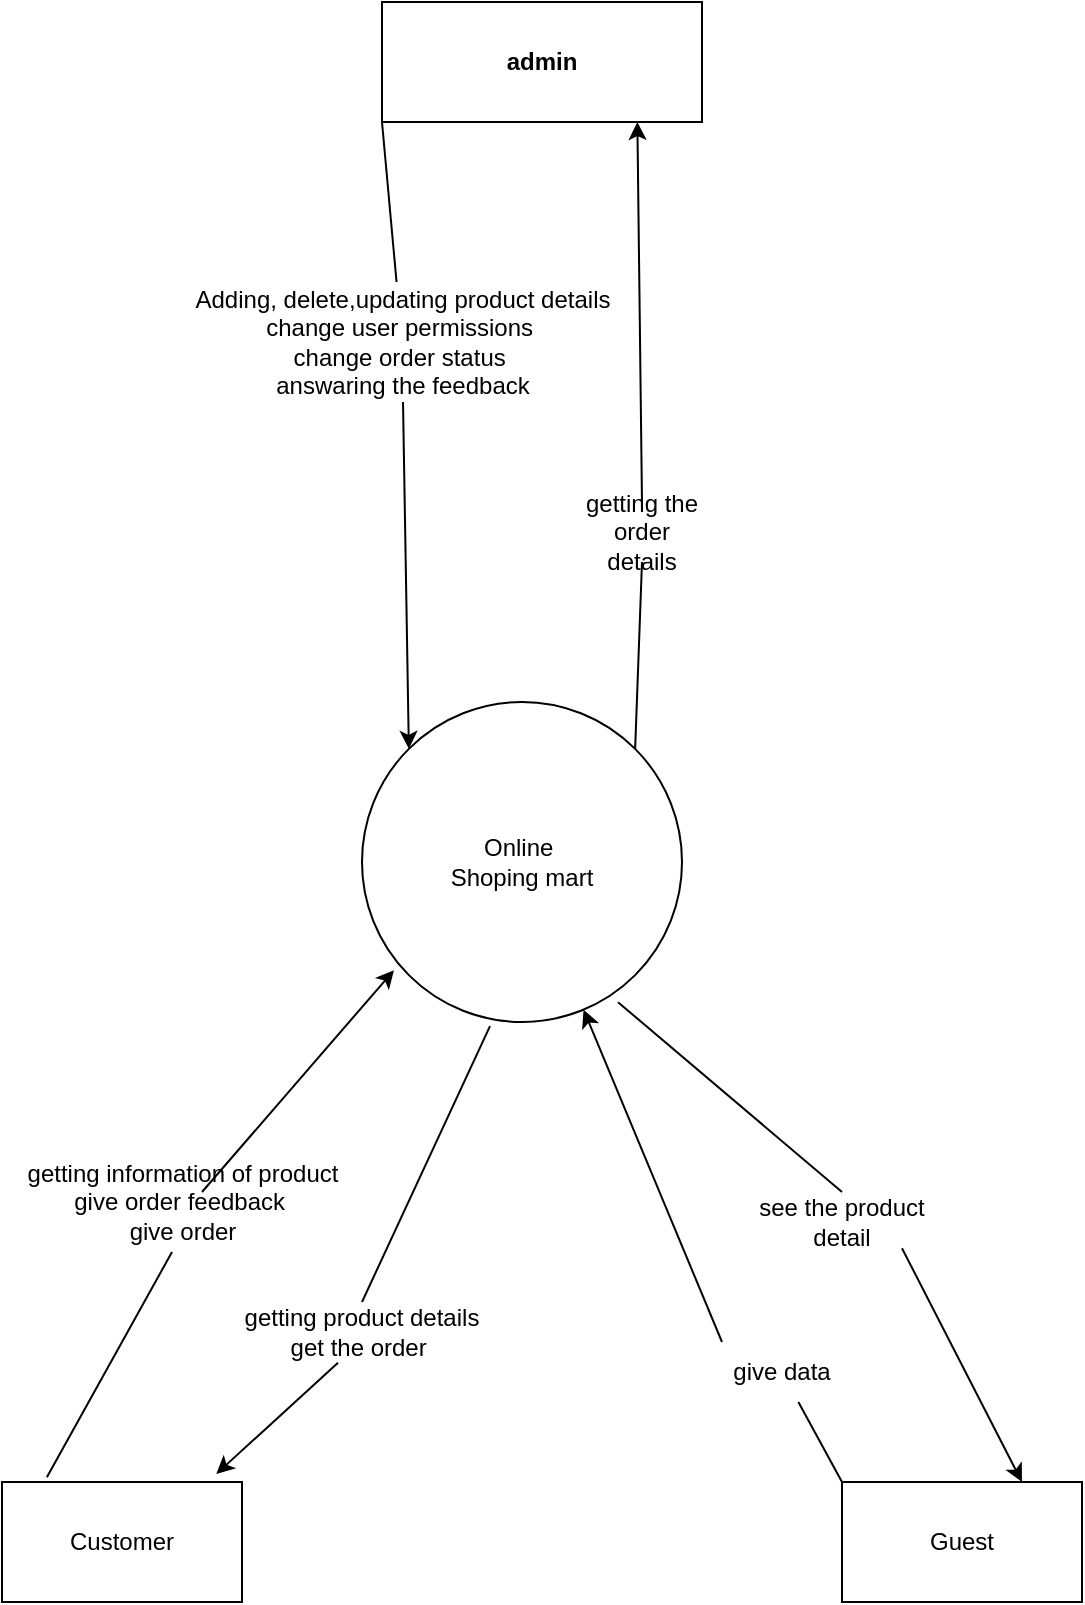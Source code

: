 <mxfile version="16.5.1" type="device" pages="4"><diagram name="0 level" id="b520641d-4fe3-3701-9064-5fc419738815"><mxGraphModel dx="1038" dy="641" grid="1" gridSize="10" guides="1" tooltips="1" connect="1" arrows="1" fold="1" page="1" pageScale="1" pageWidth="1100" pageHeight="850" background="none" math="0" shadow="0"><root><mxCell id="0"/><mxCell id="1" parent="0"/><mxCell id="9kd0504KcY1Kvx3tfYpb-10" value="Online&amp;nbsp;&lt;br&gt;Shoping mart" style="ellipse;whiteSpace=wrap;html=1;aspect=fixed;" parent="1" vertex="1"><mxGeometry x="410" y="510" width="160" height="160" as="geometry"/></mxCell><mxCell id="9kd0504KcY1Kvx3tfYpb-11" value="&lt;b&gt;admin&lt;/b&gt;" style="rounded=0;whiteSpace=wrap;html=1;" parent="1" vertex="1"><mxGeometry x="420" y="160" width="160" height="60" as="geometry"/></mxCell><mxCell id="f79KR5pKhC0v9boyhHzP-1" value="" style="endArrow=classic;html=1;rounded=0;entryX=0;entryY=0;entryDx=0;entryDy=0;startArrow=none;" parent="1" source="f79KR5pKhC0v9boyhHzP-5" target="9kd0504KcY1Kvx3tfYpb-10" edge="1"><mxGeometry width="50" height="50" relative="1" as="geometry"><mxPoint x="440" y="340" as="sourcePoint"/><mxPoint x="550" y="410" as="targetPoint"/></mxGeometry></mxCell><mxCell id="f79KR5pKhC0v9boyhHzP-3" value="" style="endArrow=none;html=1;rounded=0;" parent="1" target="f79KR5pKhC0v9boyhHzP-5" edge="1"><mxGeometry width="50" height="50" relative="1" as="geometry"><mxPoint x="420" y="220" as="sourcePoint"/><mxPoint x="430" y="310" as="targetPoint"/></mxGeometry></mxCell><mxCell id="f79KR5pKhC0v9boyhHzP-5" value="Adding, delete,updating product details&lt;br&gt;change user permissions&amp;nbsp;&lt;br&gt;change order status&amp;nbsp;&lt;br&gt;answaring the feedback&lt;br&gt;" style="text;html=1;align=center;verticalAlign=middle;resizable=0;points=[];autosize=1;strokeColor=none;fillColor=none;" parent="1" vertex="1"><mxGeometry x="320" y="300" width="220" height="60" as="geometry"/></mxCell><mxCell id="f79KR5pKhC0v9boyhHzP-7" value="" style="endArrow=classic;html=1;rounded=0;exitX=0.5;exitY=0;exitDx=0;exitDy=0;entryX=0.798;entryY=1;entryDx=0;entryDy=0;entryPerimeter=0;startArrow=none;" parent="1" source="f79KR5pKhC0v9boyhHzP-11" target="9kd0504KcY1Kvx3tfYpb-11" edge="1"><mxGeometry width="50" height="50" relative="1" as="geometry"><mxPoint x="390" y="390" as="sourcePoint"/><mxPoint x="440" y="340" as="targetPoint"/></mxGeometry></mxCell><mxCell id="f79KR5pKhC0v9boyhHzP-11" value="getting the order details" style="text;html=1;strokeColor=none;fillColor=none;align=center;verticalAlign=middle;whiteSpace=wrap;rounded=0;" parent="1" vertex="1"><mxGeometry x="520" y="410" width="60" height="30" as="geometry"/></mxCell><mxCell id="f79KR5pKhC0v9boyhHzP-12" value="" style="endArrow=none;html=1;rounded=0;exitX=1;exitY=0;exitDx=0;exitDy=0;entryX=0.5;entryY=1;entryDx=0;entryDy=0;" parent="1" source="9kd0504KcY1Kvx3tfYpb-10" target="f79KR5pKhC0v9boyhHzP-11" edge="1"><mxGeometry width="50" height="50" relative="1" as="geometry"><mxPoint x="546.569" y="533.431" as="sourcePoint"/><mxPoint x="547.68" y="220" as="targetPoint"/></mxGeometry></mxCell><mxCell id="f79KR5pKhC0v9boyhHzP-13" value="Guest" style="rounded=0;whiteSpace=wrap;html=1;" parent="1" vertex="1"><mxGeometry x="650" y="900" width="120" height="60" as="geometry"/></mxCell><mxCell id="f79KR5pKhC0v9boyhHzP-14" value="Customer" style="rounded=0;whiteSpace=wrap;html=1;" parent="1" vertex="1"><mxGeometry x="230" y="900" width="120" height="60" as="geometry"/></mxCell><mxCell id="f79KR5pKhC0v9boyhHzP-15" value="" style="endArrow=classic;html=1;rounded=0;exitX=0.5;exitY=0;exitDx=0;exitDy=0;entryX=0.1;entryY=0.838;entryDx=0;entryDy=0;entryPerimeter=0;startArrow=none;" parent="1" target="9kd0504KcY1Kvx3tfYpb-10" edge="1"><mxGeometry width="50" height="50" relative="1" as="geometry"><mxPoint x="330" y="755" as="sourcePoint"/><mxPoint x="440" y="620" as="targetPoint"/></mxGeometry></mxCell><mxCell id="f79KR5pKhC0v9boyhHzP-17" value="" style="endArrow=none;html=1;rounded=0;exitX=0.187;exitY=-0.04;exitDx=0;exitDy=0;exitPerimeter=0;entryX=0.25;entryY=1;entryDx=0;entryDy=0;" parent="1" source="f79KR5pKhC0v9boyhHzP-14" edge="1"><mxGeometry width="50" height="50" relative="1" as="geometry"><mxPoint x="252.44" y="897.6" as="sourcePoint"/><mxPoint x="315" y="785" as="targetPoint"/></mxGeometry></mxCell><mxCell id="f79KR5pKhC0v9boyhHzP-18" value="getting information of product&lt;br&gt;give order feedback&amp;nbsp;&lt;br&gt;give order" style="text;html=1;align=center;verticalAlign=middle;resizable=0;points=[];autosize=1;strokeColor=none;fillColor=none;" parent="1" vertex="1"><mxGeometry x="235" y="735" width="170" height="50" as="geometry"/></mxCell><mxCell id="f79KR5pKhC0v9boyhHzP-19" value="" style="endArrow=classic;html=1;rounded=0;exitX=0.4;exitY=1.013;exitDx=0;exitDy=0;exitPerimeter=0;entryX=0.893;entryY=-0.067;entryDx=0;entryDy=0;entryPerimeter=0;startArrow=none;" parent="1" source="f79KR5pKhC0v9boyhHzP-20" target="f79KR5pKhC0v9boyhHzP-14" edge="1"><mxGeometry width="50" height="50" relative="1" as="geometry"><mxPoint x="390" y="660" as="sourcePoint"/><mxPoint x="440" y="610" as="targetPoint"/></mxGeometry></mxCell><mxCell id="f79KR5pKhC0v9boyhHzP-20" value="getting product details get the order&amp;nbsp;" style="text;html=1;strokeColor=none;fillColor=none;align=center;verticalAlign=middle;whiteSpace=wrap;rounded=0;" parent="1" vertex="1"><mxGeometry x="350" y="810" width="120" height="30" as="geometry"/></mxCell><mxCell id="f79KR5pKhC0v9boyhHzP-21" value="" style="endArrow=none;html=1;rounded=0;exitX=0.4;exitY=1.013;exitDx=0;exitDy=0;exitPerimeter=0;entryX=0.5;entryY=0;entryDx=0;entryDy=0;" parent="1" source="9kd0504KcY1Kvx3tfYpb-10" target="f79KR5pKhC0v9boyhHzP-20" edge="1"><mxGeometry width="50" height="50" relative="1" as="geometry"><mxPoint x="474" y="672.08" as="sourcePoint"/><mxPoint x="337.16" y="895.98" as="targetPoint"/></mxGeometry></mxCell><mxCell id="f79KR5pKhC0v9boyhHzP-22" value="" style="endArrow=classic;html=1;rounded=0;exitX=0.8;exitY=0.938;exitDx=0;exitDy=0;exitPerimeter=0;entryX=0.75;entryY=0;entryDx=0;entryDy=0;startArrow=none;" parent="1" source="f79KR5pKhC0v9boyhHzP-23" target="f79KR5pKhC0v9boyhHzP-13" edge="1"><mxGeometry width="50" height="50" relative="1" as="geometry"><mxPoint x="390" y="830" as="sourcePoint"/><mxPoint x="440" y="780" as="targetPoint"/></mxGeometry></mxCell><mxCell id="f79KR5pKhC0v9boyhHzP-23" value="see the product detail" style="text;html=1;strokeColor=none;fillColor=none;align=center;verticalAlign=middle;whiteSpace=wrap;rounded=0;" parent="1" vertex="1"><mxGeometry x="600" y="755" width="100" height="30" as="geometry"/></mxCell><mxCell id="f79KR5pKhC0v9boyhHzP-24" value="" style="endArrow=none;html=1;rounded=0;exitX=0.8;exitY=0.938;exitDx=0;exitDy=0;exitPerimeter=0;entryX=0.5;entryY=0;entryDx=0;entryDy=0;" parent="1" source="9kd0504KcY1Kvx3tfYpb-10" target="f79KR5pKhC0v9boyhHzP-23" edge="1"><mxGeometry width="50" height="50" relative="1" as="geometry"><mxPoint x="538" y="660.08" as="sourcePoint"/><mxPoint x="740" y="900" as="targetPoint"/></mxGeometry></mxCell><mxCell id="A8wFxUH1XoL_BN3atxkK-1" value="" style="endArrow=classic;html=1;rounded=0;exitX=0;exitY=0;exitDx=0;exitDy=0;startArrow=none;" edge="1" parent="1" source="f79KR5pKhC0v9boyhHzP-27" target="9kd0504KcY1Kvx3tfYpb-10"><mxGeometry width="50" height="50" relative="1" as="geometry"><mxPoint x="540" y="970" as="sourcePoint"/><mxPoint x="590" y="920" as="targetPoint"/></mxGeometry></mxCell><mxCell id="f79KR5pKhC0v9boyhHzP-27" value="give data" style="text;html=1;strokeColor=none;fillColor=none;align=center;verticalAlign=middle;whiteSpace=wrap;rounded=0;" parent="1" vertex="1"><mxGeometry x="590" y="830" width="60" height="30" as="geometry"/></mxCell><mxCell id="A8wFxUH1XoL_BN3atxkK-2" value="" style="endArrow=none;html=1;rounded=0;exitX=0;exitY=0;exitDx=0;exitDy=0;" edge="1" parent="1" source="f79KR5pKhC0v9boyhHzP-13" target="f79KR5pKhC0v9boyhHzP-27"><mxGeometry width="50" height="50" relative="1" as="geometry"><mxPoint x="650" y="900" as="sourcePoint"/><mxPoint x="526.691" y="661.09" as="targetPoint"/></mxGeometry></mxCell></root></mxGraphModel></diagram><diagram id="Txfo9HmnqKfw98u6AuTH" name="1 leavel"><mxGraphModel dx="1038" dy="641" grid="1" gridSize="10" guides="1" tooltips="1" connect="1" arrows="1" fold="1" page="1" pageScale="1" pageWidth="850" pageHeight="1100" math="0" shadow="0"><root><mxCell id="55yo50ZK_wwdnP5TWseT-0"/><mxCell id="55yo50ZK_wwdnP5TWseT-1" parent="55yo50ZK_wwdnP5TWseT-0"/><mxCell id="rWGqVGmjfkYYTSFSqPkH-0" value="User" style="rounded=0;whiteSpace=wrap;html=1;" parent="55yo50ZK_wwdnP5TWseT-1" vertex="1"><mxGeometry x="40" y="30" width="150" height="80" as="geometry"/></mxCell><mxCell id="rWGqVGmjfkYYTSFSqPkH-1" value="" style="endArrow=classic;html=1;rounded=0;exitX=0.88;exitY=1.062;exitDx=0;exitDy=0;exitPerimeter=0;" parent="55yo50ZK_wwdnP5TWseT-1" source="rWGqVGmjfkYYTSFSqPkH-0" target="rWGqVGmjfkYYTSFSqPkH-2" edge="1"><mxGeometry width="50" height="50" relative="1" as="geometry"><mxPoint x="115" y="110" as="sourcePoint"/><mxPoint x="330" y="160" as="targetPoint"/><Array as="points"><mxPoint x="172" y="160"/></Array></mxGeometry></mxCell><mxCell id="rWGqVGmjfkYYTSFSqPkH-2" value="Product info" style="ellipse;whiteSpace=wrap;html=1;aspect=fixed;" parent="55yo50ZK_wwdnP5TWseT-1" vertex="1"><mxGeometry x="300" y="120" width="90" height="90" as="geometry"/></mxCell><mxCell id="rWGqVGmjfkYYTSFSqPkH-3" value="" style="endArrow=classic;html=1;rounded=0;exitX=1;exitY=0.5;exitDx=0;exitDy=0;" parent="55yo50ZK_wwdnP5TWseT-1" source="rWGqVGmjfkYYTSFSqPkH-2" edge="1"><mxGeometry width="50" height="50" relative="1" as="geometry"><mxPoint x="590" y="200" as="sourcePoint"/><mxPoint x="670" y="410" as="targetPoint"/><Array as="points"><mxPoint x="635" y="160"/></Array></mxGeometry></mxCell><mxCell id="rWGqVGmjfkYYTSFSqPkH-4" value="" style="endArrow=none;html=1;rounded=0;" parent="55yo50ZK_wwdnP5TWseT-1" edge="1"><mxGeometry width="50" height="50" relative="1" as="geometry"><mxPoint x="640" y="410" as="sourcePoint"/><mxPoint x="720" y="410" as="targetPoint"/></mxGeometry></mxCell><mxCell id="rWGqVGmjfkYYTSFSqPkH-5" value="" style="endArrow=none;html=1;rounded=0;" parent="55yo50ZK_wwdnP5TWseT-1" edge="1"><mxGeometry width="50" height="50" relative="1" as="geometry"><mxPoint x="640" y="440" as="sourcePoint"/><mxPoint x="720" y="440" as="targetPoint"/></mxGeometry></mxCell><mxCell id="rWGqVGmjfkYYTSFSqPkH-6" value="database" style="text;html=1;align=center;verticalAlign=middle;resizable=0;points=[];autosize=1;strokeColor=none;fillColor=none;" parent="55yo50ZK_wwdnP5TWseT-1" vertex="1"><mxGeometry x="640" y="420" width="70" height="20" as="geometry"/></mxCell><mxCell id="rWGqVGmjfkYYTSFSqPkH-8" value="" style="endArrow=classic;html=1;rounded=0;entryX=0.982;entryY=0.739;entryDx=0;entryDy=0;entryPerimeter=0;" parent="55yo50ZK_wwdnP5TWseT-1" target="rWGqVGmjfkYYTSFSqPkH-2" edge="1"><mxGeometry width="50" height="50" relative="1" as="geometry"><mxPoint x="670" y="410" as="sourcePoint"/><mxPoint x="440" y="210" as="targetPoint"/><Array as="points"><mxPoint x="610" y="190"/></Array></mxGeometry></mxCell><mxCell id="rWGqVGmjfkYYTSFSqPkH-9" value="product detail" style="text;html=1;strokeColor=none;fillColor=none;align=center;verticalAlign=middle;whiteSpace=wrap;rounded=0;" parent="55yo50ZK_wwdnP5TWseT-1" vertex="1"><mxGeometry x="210" y="130" width="60" height="30" as="geometry"/></mxCell><mxCell id="rWGqVGmjfkYYTSFSqPkH-10" value="asking for detail" style="text;html=1;strokeColor=none;fillColor=none;align=center;verticalAlign=middle;whiteSpace=wrap;rounded=0;" parent="55yo50ZK_wwdnP5TWseT-1" vertex="1"><mxGeometry x="530" y="120" width="60" height="30" as="geometry"/></mxCell><mxCell id="rWGqVGmjfkYYTSFSqPkH-11" value="get the detail" style="text;html=1;strokeColor=none;fillColor=none;align=center;verticalAlign=middle;whiteSpace=wrap;rounded=0;" parent="55yo50ZK_wwdnP5TWseT-1" vertex="1"><mxGeometry x="520" y="200" width="60" height="30" as="geometry"/></mxCell><mxCell id="rWGqVGmjfkYYTSFSqPkH-12" value="" style="endArrow=classic;html=1;rounded=0;exitX=0.052;exitY=0.718;exitDx=0;exitDy=0;exitPerimeter=0;entryX=0.804;entryY=1.05;entryDx=0;entryDy=0;entryPerimeter=0;" parent="55yo50ZK_wwdnP5TWseT-1" source="rWGqVGmjfkYYTSFSqPkH-2" target="rWGqVGmjfkYYTSFSqPkH-0" edge="1"><mxGeometry width="50" height="50" relative="1" as="geometry"><mxPoint x="390" y="240" as="sourcePoint"/><mxPoint x="60" y="120" as="targetPoint"/><Array as="points"><mxPoint x="161" y="190"/></Array></mxGeometry></mxCell><mxCell id="rWGqVGmjfkYYTSFSqPkH-13" value="reutrn the detail" style="text;html=1;strokeColor=none;fillColor=none;align=center;verticalAlign=middle;whiteSpace=wrap;rounded=0;" parent="55yo50ZK_wwdnP5TWseT-1" vertex="1"><mxGeometry x="190" y="190" width="60" height="30" as="geometry"/></mxCell><mxCell id="rWGqVGmjfkYYTSFSqPkH-14" value="order detail" style="ellipse;whiteSpace=wrap;html=1;aspect=fixed;" parent="55yo50ZK_wwdnP5TWseT-1" vertex="1"><mxGeometry x="310" y="270" width="80" height="80" as="geometry"/></mxCell><mxCell id="rWGqVGmjfkYYTSFSqPkH-16" value="" style="endArrow=classic;html=1;rounded=0;exitX=0.616;exitY=1.062;exitDx=0;exitDy=0;exitPerimeter=0;entryX=0;entryY=0.5;entryDx=0;entryDy=0;" parent="55yo50ZK_wwdnP5TWseT-1" source="rWGqVGmjfkYYTSFSqPkH-0" target="rWGqVGmjfkYYTSFSqPkH-14" edge="1"><mxGeometry width="50" height="50" relative="1" as="geometry"><mxPoint x="390" y="470" as="sourcePoint"/><mxPoint x="132" y="300" as="targetPoint"/><Array as="points"><mxPoint x="132" y="310"/></Array></mxGeometry></mxCell><mxCell id="rWGqVGmjfkYYTSFSqPkH-17" value="" style="endArrow=classic;html=1;rounded=0;exitX=1;exitY=0.5;exitDx=0;exitDy=0;" parent="55yo50ZK_wwdnP5TWseT-1" source="rWGqVGmjfkYYTSFSqPkH-14" edge="1"><mxGeometry width="50" height="50" relative="1" as="geometry"><mxPoint x="470" y="380" as="sourcePoint"/><mxPoint x="650" y="410" as="targetPoint"/></mxGeometry></mxCell><mxCell id="rWGqVGmjfkYYTSFSqPkH-18" value="" style="endArrow=classic;html=1;rounded=0;entryX=0.815;entryY=0.968;entryDx=0;entryDy=0;entryPerimeter=0;" parent="55yo50ZK_wwdnP5TWseT-1" target="rWGqVGmjfkYYTSFSqPkH-14" edge="1"><mxGeometry width="50" height="50" relative="1" as="geometry"><mxPoint x="630" y="430" as="sourcePoint"/><mxPoint x="550" y="420" as="targetPoint"/></mxGeometry></mxCell><mxCell id="rWGqVGmjfkYYTSFSqPkH-20" value="send and order request" style="text;html=1;strokeColor=none;fillColor=none;align=center;verticalAlign=middle;whiteSpace=wrap;rounded=0;" parent="55yo50ZK_wwdnP5TWseT-1" vertex="1"><mxGeometry x="150" y="280" width="140" height="30" as="geometry"/></mxCell><mxCell id="rWGqVGmjfkYYTSFSqPkH-21" value="send post data" style="text;html=1;strokeColor=none;fillColor=none;align=center;verticalAlign=middle;whiteSpace=wrap;rounded=0;" parent="55yo50ZK_wwdnP5TWseT-1" vertex="1"><mxGeometry x="470" y="320" width="100" height="30" as="geometry"/></mxCell><mxCell id="rWGqVGmjfkYYTSFSqPkH-22" value="conformed&amp;nbsp; get request" style="text;html=1;strokeColor=none;fillColor=none;align=center;verticalAlign=middle;whiteSpace=wrap;rounded=0;" parent="55yo50ZK_wwdnP5TWseT-1" vertex="1"><mxGeometry x="390" y="390" width="140" height="30" as="geometry"/></mxCell><mxCell id="rWGqVGmjfkYYTSFSqPkH-23" value="" style="endArrow=classic;html=1;rounded=0;exitX=0.015;exitY=0.685;exitDx=0;exitDy=0;exitPerimeter=0;entryX=0.5;entryY=1;entryDx=0;entryDy=0;" parent="55yo50ZK_wwdnP5TWseT-1" source="rWGqVGmjfkYYTSFSqPkH-14" target="rWGqVGmjfkYYTSFSqPkH-0" edge="1"><mxGeometry width="50" height="50" relative="1" as="geometry"><mxPoint x="390" y="320" as="sourcePoint"/><mxPoint x="80" y="325" as="targetPoint"/><Array as="points"><mxPoint x="120" y="325"/></Array></mxGeometry></mxCell><mxCell id="rWGqVGmjfkYYTSFSqPkH-24" value="return order reqest" style="text;html=1;strokeColor=none;fillColor=none;align=center;verticalAlign=middle;whiteSpace=wrap;rounded=0;" parent="55yo50ZK_wwdnP5TWseT-1" vertex="1"><mxGeometry x="170" y="330" width="110" height="30" as="geometry"/></mxCell><mxCell id="rWGqVGmjfkYYTSFSqPkH-25" value="profile detail" style="ellipse;whiteSpace=wrap;html=1;aspect=fixed;" parent="55yo50ZK_wwdnP5TWseT-1" vertex="1"><mxGeometry x="260" y="450" width="80" height="80" as="geometry"/></mxCell><mxCell id="rWGqVGmjfkYYTSFSqPkH-26" value="" style="endArrow=classic;html=1;rounded=0;exitX=0.25;exitY=1;exitDx=0;exitDy=0;" parent="55yo50ZK_wwdnP5TWseT-1" source="rWGqVGmjfkYYTSFSqPkH-0" target="rWGqVGmjfkYYTSFSqPkH-25" edge="1"><mxGeometry width="50" height="50" relative="1" as="geometry"><mxPoint x="130" y="530" as="sourcePoint"/><mxPoint x="180" y="480" as="targetPoint"/><Array as="points"><mxPoint x="80" y="490"/></Array></mxGeometry></mxCell><mxCell id="rWGqVGmjfkYYTSFSqPkH-29" value="" style="endArrow=classic;html=1;rounded=0;exitX=1;exitY=0.5;exitDx=0;exitDy=0;" parent="55yo50ZK_wwdnP5TWseT-1" source="rWGqVGmjfkYYTSFSqPkH-25" target="rWGqVGmjfkYYTSFSqPkH-6" edge="1"><mxGeometry width="50" height="50" relative="1" as="geometry"><mxPoint x="460" y="550" as="sourcePoint"/><mxPoint x="510" y="500" as="targetPoint"/></mxGeometry></mxCell><mxCell id="rWGqVGmjfkYYTSFSqPkH-30" value="get the detail" style="text;html=1;strokeColor=none;fillColor=none;align=center;verticalAlign=middle;whiteSpace=wrap;rounded=0;" parent="55yo50ZK_wwdnP5TWseT-1" vertex="1"><mxGeometry x="140" y="450" width="100" height="30" as="geometry"/></mxCell><mxCell id="rWGqVGmjfkYYTSFSqPkH-32" value="reqest for detail" style="text;html=1;strokeColor=none;fillColor=none;align=center;verticalAlign=middle;whiteSpace=wrap;rounded=0;" parent="55yo50ZK_wwdnP5TWseT-1" vertex="1"><mxGeometry x="365" y="450" width="95" height="30" as="geometry"/></mxCell><mxCell id="rWGqVGmjfkYYTSFSqPkH-33" value="" style="endArrow=classic;html=1;rounded=0;exitX=0.426;exitY=0.982;exitDx=0;exitDy=0;exitPerimeter=0;entryX=1;entryY=1;entryDx=0;entryDy=0;" parent="55yo50ZK_wwdnP5TWseT-1" source="rWGqVGmjfkYYTSFSqPkH-6" target="rWGqVGmjfkYYTSFSqPkH-25" edge="1"><mxGeometry width="50" height="50" relative="1" as="geometry"><mxPoint x="390" y="410" as="sourcePoint"/><mxPoint x="440" y="360" as="targetPoint"/></mxGeometry></mxCell><mxCell id="rWGqVGmjfkYYTSFSqPkH-34" value="return data" style="text;html=1;strokeColor=none;fillColor=none;align=center;verticalAlign=middle;whiteSpace=wrap;rounded=0;" parent="55yo50ZK_wwdnP5TWseT-1" vertex="1"><mxGeometry x="430" y="490" width="90" height="30" as="geometry"/></mxCell><mxCell id="rWGqVGmjfkYYTSFSqPkH-35" value="" style="endArrow=classic;html=1;rounded=0;" parent="55yo50ZK_wwdnP5TWseT-1" source="rWGqVGmjfkYYTSFSqPkH-25" edge="1"><mxGeometry width="50" height="50" relative="1" as="geometry"><mxPoint x="210" y="570" as="sourcePoint"/><mxPoint x="70" y="110" as="targetPoint"/><Array as="points"><mxPoint x="70" y="520"/></Array></mxGeometry></mxCell><mxCell id="rWGqVGmjfkYYTSFSqPkH-37" value="return data" style="text;html=1;strokeColor=none;fillColor=none;align=center;verticalAlign=middle;whiteSpace=wrap;rounded=0;" parent="55yo50ZK_wwdnP5TWseT-1" vertex="1"><mxGeometry x="150" y="520" width="60" height="30" as="geometry"/></mxCell></root></mxGraphModel></diagram><diagram id="3s-2w4WHr8tO3txQuqLG" name="1 leavel admin"><mxGraphModel dx="1038" dy="641" grid="1" gridSize="10" guides="1" tooltips="1" connect="1" arrows="1" fold="1" page="1" pageScale="1" pageWidth="850" pageHeight="1100" math="0" shadow="0"><root><mxCell id="lkUBHbr81iyFXtJ-juBJ-0"/><mxCell id="lkUBHbr81iyFXtJ-juBJ-1" parent="lkUBHbr81iyFXtJ-juBJ-0"/><mxCell id="lkUBHbr81iyFXtJ-juBJ-2" value="Admin" style="rounded=0;whiteSpace=wrap;html=1;fontSize=21;" vertex="1" parent="lkUBHbr81iyFXtJ-juBJ-1"><mxGeometry x="30" y="50" width="140" height="80" as="geometry"/></mxCell><mxCell id="lkUBHbr81iyFXtJ-juBJ-4" value="" style="endArrow=classic;html=1;rounded=0;fontSize=22;exitX=0.92;exitY=1.005;exitDx=0;exitDy=0;exitPerimeter=0;entryX=0;entryY=0.5;entryDx=0;entryDy=0;" edge="1" parent="lkUBHbr81iyFXtJ-juBJ-1" source="lkUBHbr81iyFXtJ-juBJ-2"><mxGeometry width="50" height="50" relative="1" as="geometry"><mxPoint x="180" y="210" as="sourcePoint"/><mxPoint x="320" y="200" as="targetPoint"/><Array as="points"><mxPoint x="160" y="200"/></Array></mxGeometry></mxCell><mxCell id="lkUBHbr81iyFXtJ-juBJ-5" value="product" style="ellipse;whiteSpace=wrap;html=1;aspect=fixed;fontSize=22;" vertex="1" parent="lkUBHbr81iyFXtJ-juBJ-1"><mxGeometry x="320" y="160" width="80" height="80" as="geometry"/></mxCell><mxCell id="lkUBHbr81iyFXtJ-juBJ-6" value="" style="endArrow=classic;html=1;rounded=0;fontSize=22;exitX=1.015;exitY=0.59;exitDx=0;exitDy=0;exitPerimeter=0;" edge="1" parent="lkUBHbr81iyFXtJ-juBJ-1" source="lkUBHbr81iyFXtJ-juBJ-5"><mxGeometry width="50" height="50" relative="1" as="geometry"><mxPoint x="590" y="240" as="sourcePoint"/><mxPoint x="670" y="370" as="targetPoint"/><Array as="points"><mxPoint x="580" y="207"/><mxPoint x="580" y="370"/></Array></mxGeometry></mxCell><mxCell id="lkUBHbr81iyFXtJ-juBJ-7" value="" style="endArrow=none;html=1;rounded=0;fontSize=22;" edge="1" parent="lkUBHbr81iyFXtJ-juBJ-1"><mxGeometry width="50" height="50" relative="1" as="geometry"><mxPoint x="680" y="360" as="sourcePoint"/><mxPoint x="760" y="360" as="targetPoint"/></mxGeometry></mxCell><mxCell id="lkUBHbr81iyFXtJ-juBJ-8" value="" style="endArrow=none;html=1;rounded=0;fontSize=22;" edge="1" parent="lkUBHbr81iyFXtJ-juBJ-1"><mxGeometry width="50" height="50" relative="1" as="geometry"><mxPoint x="680" y="400" as="sourcePoint"/><mxPoint x="760" y="400" as="targetPoint"/></mxGeometry></mxCell><mxCell id="lkUBHbr81iyFXtJ-juBJ-9" value="database" style="text;html=1;strokeColor=none;fillColor=none;align=center;verticalAlign=middle;whiteSpace=wrap;rounded=0;fontSize=22;" vertex="1" parent="lkUBHbr81iyFXtJ-juBJ-1"><mxGeometry x="690" y="370" width="60" height="30" as="geometry"/></mxCell><mxCell id="lkUBHbr81iyFXtJ-juBJ-10" value="" style="endArrow=classic;html=1;rounded=0;fontSize=22;entryX=1;entryY=0.25;entryDx=0;entryDy=0;entryPerimeter=0;" edge="1" parent="lkUBHbr81iyFXtJ-juBJ-1" target="lkUBHbr81iyFXtJ-juBJ-5"><mxGeometry width="50" height="50" relative="1" as="geometry"><mxPoint x="720" y="360" as="sourcePoint"/><mxPoint x="720" y="160" as="targetPoint"/><Array as="points"><mxPoint x="720" y="180"/></Array></mxGeometry></mxCell><mxCell id="lkUBHbr81iyFXtJ-juBJ-12" value="ading the database" style="text;html=1;strokeColor=none;fillColor=none;align=center;verticalAlign=middle;whiteSpace=wrap;rounded=0;fontSize=12;" vertex="1" parent="lkUBHbr81iyFXtJ-juBJ-1"><mxGeometry x="510" y="280" width="60" height="30" as="geometry"/></mxCell><mxCell id="lkUBHbr81iyFXtJ-juBJ-13" value="return status" style="text;html=1;strokeColor=none;fillColor=none;align=center;verticalAlign=middle;whiteSpace=wrap;rounded=0;fontSize=12;" vertex="1" parent="lkUBHbr81iyFXtJ-juBJ-1"><mxGeometry x="610" y="150" width="60" height="30" as="geometry"/></mxCell><mxCell id="lkUBHbr81iyFXtJ-juBJ-14" value="" style="endArrow=classic;html=1;rounded=0;fontSize=12;exitX=0.015;exitY=0.22;exitDx=0;exitDy=0;exitPerimeter=0;entryX=1;entryY=0.75;entryDx=0;entryDy=0;" edge="1" parent="lkUBHbr81iyFXtJ-juBJ-1" source="lkUBHbr81iyFXtJ-juBJ-5" target="lkUBHbr81iyFXtJ-juBJ-2"><mxGeometry width="50" height="50" relative="1" as="geometry"><mxPoint x="450" y="200" as="sourcePoint"/><mxPoint x="500" y="150" as="targetPoint"/></mxGeometry></mxCell><mxCell id="lkUBHbr81iyFXtJ-juBJ-15" value="reqesting opration on product" style="text;html=1;strokeColor=none;fillColor=none;align=center;verticalAlign=middle;whiteSpace=wrap;rounded=0;fontSize=12;" vertex="1" parent="lkUBHbr81iyFXtJ-juBJ-1"><mxGeometry x="230" y="210" width="60" height="30" as="geometry"/></mxCell><mxCell id="lkUBHbr81iyFXtJ-juBJ-16" value="opration status" style="text;html=1;strokeColor=none;fillColor=none;align=center;verticalAlign=middle;whiteSpace=wrap;rounded=0;fontSize=12;" vertex="1" parent="lkUBHbr81iyFXtJ-juBJ-1"><mxGeometry x="210" y="90" width="60" height="30" as="geometry"/></mxCell><mxCell id="lkUBHbr81iyFXtJ-juBJ-17" value="user" style="ellipse;whiteSpace=wrap;html=1;aspect=fixed;fontSize=20;" vertex="1" parent="lkUBHbr81iyFXtJ-juBJ-1"><mxGeometry x="330" y="320" width="80" height="80" as="geometry"/></mxCell><mxCell id="lkUBHbr81iyFXtJ-juBJ-18" value="" style="endArrow=classic;html=1;rounded=0;fontSize=20;exitX=0.75;exitY=1;exitDx=0;exitDy=0;entryX=0;entryY=0.5;entryDx=0;entryDy=0;" edge="1" parent="lkUBHbr81iyFXtJ-juBJ-1" source="lkUBHbr81iyFXtJ-juBJ-2" target="lkUBHbr81iyFXtJ-juBJ-17"><mxGeometry width="50" height="50" relative="1" as="geometry"><mxPoint x="450" y="180" as="sourcePoint"/><mxPoint x="135" y="370" as="targetPoint"/><Array as="points"><mxPoint x="135" y="360"/></Array></mxGeometry></mxCell><mxCell id="lkUBHbr81iyFXtJ-juBJ-19" value="" style="endArrow=classic;html=1;rounded=0;fontSize=20;exitX=1;exitY=0.5;exitDx=0;exitDy=0;" edge="1" parent="lkUBHbr81iyFXtJ-juBJ-1" source="lkUBHbr81iyFXtJ-juBJ-17"><mxGeometry width="50" height="50" relative="1" as="geometry"><mxPoint x="450" y="400" as="sourcePoint"/><mxPoint x="670" y="390" as="targetPoint"/></mxGeometry></mxCell><mxCell id="lkUBHbr81iyFXtJ-juBJ-20" value="" style="endArrow=classic;html=1;rounded=0;fontSize=20;entryX=1;entryY=1;entryDx=0;entryDy=0;" edge="1" parent="lkUBHbr81iyFXtJ-juBJ-1" target="lkUBHbr81iyFXtJ-juBJ-17"><mxGeometry width="50" height="50" relative="1" as="geometry"><mxPoint x="680" y="400" as="sourcePoint"/><mxPoint x="540" y="400" as="targetPoint"/></mxGeometry></mxCell><mxCell id="lkUBHbr81iyFXtJ-juBJ-21" value="user permission&lt;br&gt;user access" style="text;html=1;strokeColor=none;fillColor=none;align=center;verticalAlign=middle;whiteSpace=wrap;rounded=0;fontSize=12;" vertex="1" parent="lkUBHbr81iyFXtJ-juBJ-1"><mxGeometry x="170" y="330" width="130" height="30" as="geometry"/></mxCell><mxCell id="lkUBHbr81iyFXtJ-juBJ-22" value="reqest of change" style="text;html=1;strokeColor=none;fillColor=none;align=center;verticalAlign=middle;whiteSpace=wrap;rounded=0;fontSize=12;" vertex="1" parent="lkUBHbr81iyFXtJ-juBJ-1"><mxGeometry x="490" y="350" width="60" height="20" as="geometry"/></mxCell><mxCell id="lkUBHbr81iyFXtJ-juBJ-23" value="give data" style="text;html=1;strokeColor=none;fillColor=none;align=center;verticalAlign=middle;whiteSpace=wrap;rounded=0;fontSize=12;" vertex="1" parent="lkUBHbr81iyFXtJ-juBJ-1"><mxGeometry x="510" y="400" width="100" height="30" as="geometry"/></mxCell><mxCell id="lkUBHbr81iyFXtJ-juBJ-24" value="" style="endArrow=classic;html=1;rounded=0;fontSize=12;exitX=0;exitY=1;exitDx=0;exitDy=0;entryX=0.571;entryY=1.005;entryDx=0;entryDy=0;entryPerimeter=0;" edge="1" parent="lkUBHbr81iyFXtJ-juBJ-1" source="lkUBHbr81iyFXtJ-juBJ-17" target="lkUBHbr81iyFXtJ-juBJ-2"><mxGeometry width="50" height="50" relative="1" as="geometry"><mxPoint x="240" y="460" as="sourcePoint"/><mxPoint x="20" y="390" as="targetPoint"/><Array as="points"><mxPoint x="110" y="390"/></Array></mxGeometry></mxCell><mxCell id="lkUBHbr81iyFXtJ-juBJ-25" value="get database" style="text;html=1;strokeColor=none;fillColor=none;align=center;verticalAlign=middle;whiteSpace=wrap;rounded=0;fontSize=12;" vertex="1" parent="lkUBHbr81iyFXtJ-juBJ-1"><mxGeometry x="210" y="390" width="60" height="30" as="geometry"/></mxCell><mxCell id="lkUBHbr81iyFXtJ-juBJ-27" value="Catagory" style="ellipse;whiteSpace=wrap;html=1;aspect=fixed;fontSize=16;" vertex="1" parent="lkUBHbr81iyFXtJ-juBJ-1"><mxGeometry x="360" y="470" width="90" height="90" as="geometry"/></mxCell><mxCell id="lkUBHbr81iyFXtJ-juBJ-30" value="" style="endArrow=classic;html=1;rounded=0;fontSize=16;exitX=0.406;exitY=1.025;exitDx=0;exitDy=0;exitPerimeter=0;entryX=0;entryY=0.5;entryDx=0;entryDy=0;" edge="1" parent="lkUBHbr81iyFXtJ-juBJ-1" source="lkUBHbr81iyFXtJ-juBJ-2" target="lkUBHbr81iyFXtJ-juBJ-27"><mxGeometry width="50" height="50" relative="1" as="geometry"><mxPoint x="90" y="140" as="sourcePoint"/><mxPoint x="340" y="520" as="targetPoint"/><Array as="points"><mxPoint x="80" y="510"/></Array></mxGeometry></mxCell><mxCell id="lkUBHbr81iyFXtJ-juBJ-34" value="add or remoce catagoty" style="text;html=1;strokeColor=none;fillColor=none;align=center;verticalAlign=middle;whiteSpace=wrap;rounded=0;fontSize=11;" vertex="1" parent="lkUBHbr81iyFXtJ-juBJ-1"><mxGeometry x="210" y="480" width="120" height="30" as="geometry"/></mxCell><mxCell id="lkUBHbr81iyFXtJ-juBJ-35" value="" style="endArrow=classic;html=1;rounded=0;fontSize=11;exitX=1;exitY=0.5;exitDx=0;exitDy=0;entryX=0.5;entryY=1;entryDx=0;entryDy=0;" edge="1" parent="lkUBHbr81iyFXtJ-juBJ-1" source="lkUBHbr81iyFXtJ-juBJ-27" target="lkUBHbr81iyFXtJ-juBJ-9"><mxGeometry width="50" height="50" relative="1" as="geometry"><mxPoint x="560" y="540" as="sourcePoint"/><mxPoint x="744.706" y="440" as="targetPoint"/><Array as="points"><mxPoint x="720" y="510"/></Array></mxGeometry></mxCell><mxCell id="lkUBHbr81iyFXtJ-juBJ-37" value="reqest for add or delet" style="text;html=1;strokeColor=none;fillColor=none;align=center;verticalAlign=middle;whiteSpace=wrap;rounded=0;fontSize=11;" vertex="1" parent="lkUBHbr81iyFXtJ-juBJ-1"><mxGeometry x="530" y="480" width="160" height="30" as="geometry"/></mxCell><mxCell id="lkUBHbr81iyFXtJ-juBJ-38" value="" style="endArrow=classic;html=1;rounded=0;fontSize=11;exitX=0.75;exitY=1;exitDx=0;exitDy=0;entryX=0.982;entryY=0.769;entryDx=0;entryDy=0;entryPerimeter=0;" edge="1" parent="lkUBHbr81iyFXtJ-juBJ-1" source="lkUBHbr81iyFXtJ-juBJ-9" target="lkUBHbr81iyFXtJ-juBJ-27"><mxGeometry width="50" height="50" relative="1" as="geometry"><mxPoint x="690" y="610" as="sourcePoint"/><mxPoint x="735" y="590" as="targetPoint"/><Array as="points"><mxPoint x="735" y="540"/></Array></mxGeometry></mxCell><mxCell id="lkUBHbr81iyFXtJ-juBJ-39" value="get reqest back" style="text;html=1;strokeColor=none;fillColor=none;align=center;verticalAlign=middle;whiteSpace=wrap;rounded=0;fontSize=11;" vertex="1" parent="lkUBHbr81iyFXtJ-juBJ-1"><mxGeometry x="550" y="540" width="130" height="30" as="geometry"/></mxCell><mxCell id="lkUBHbr81iyFXtJ-juBJ-40" value="" style="endArrow=classic;html=1;rounded=0;fontSize=11;exitX=-0.004;exitY=0.698;exitDx=0;exitDy=0;exitPerimeter=0;entryX=0.25;entryY=1;entryDx=0;entryDy=0;" edge="1" parent="lkUBHbr81iyFXtJ-juBJ-1" source="lkUBHbr81iyFXtJ-juBJ-27" target="lkUBHbr81iyFXtJ-juBJ-2"><mxGeometry width="50" height="50" relative="1" as="geometry"><mxPoint x="290" y="640" as="sourcePoint"/><mxPoint x="20" y="533" as="targetPoint"/><Array as="points"><mxPoint x="70" y="533"/></Array></mxGeometry></mxCell><mxCell id="lkUBHbr81iyFXtJ-juBJ-41" value="get restart" style="text;html=1;strokeColor=none;fillColor=none;align=center;verticalAlign=middle;whiteSpace=wrap;rounded=0;fontSize=11;" vertex="1" parent="lkUBHbr81iyFXtJ-juBJ-1"><mxGeometry x="210" y="540" width="60" height="30" as="geometry"/></mxCell><mxCell id="lkUBHbr81iyFXtJ-juBJ-42" value="Feedback" style="ellipse;whiteSpace=wrap;html=1;aspect=fixed;fontSize=11;" vertex="1" parent="lkUBHbr81iyFXtJ-juBJ-1"><mxGeometry x="365" y="600" width="80" height="80" as="geometry"/></mxCell><mxCell id="lkUBHbr81iyFXtJ-juBJ-43" value="" style="endArrow=classic;html=1;rounded=0;fontSize=11;entryX=0;entryY=0.5;entryDx=0;entryDy=0;exitX=0.149;exitY=1.055;exitDx=0;exitDy=0;exitPerimeter=0;" edge="1" parent="lkUBHbr81iyFXtJ-juBJ-1" source="lkUBHbr81iyFXtJ-juBJ-2" target="lkUBHbr81iyFXtJ-juBJ-42"><mxGeometry width="50" height="50" relative="1" as="geometry"><mxPoint x="20" y="630" as="sourcePoint"/><mxPoint x="310" y="650" as="targetPoint"/><Array as="points"><mxPoint x="60" y="640"/></Array></mxGeometry></mxCell><mxCell id="lkUBHbr81iyFXtJ-juBJ-44" value="reqesting feedbacks" style="text;html=1;strokeColor=none;fillColor=none;align=center;verticalAlign=middle;whiteSpace=wrap;rounded=0;fontSize=11;" vertex="1" parent="lkUBHbr81iyFXtJ-juBJ-1"><mxGeometry x="210" y="600" width="60" height="30" as="geometry"/></mxCell><mxCell id="lkUBHbr81iyFXtJ-juBJ-45" value="" style="endArrow=classic;html=1;rounded=0;fontSize=11;exitX=1;exitY=0.5;exitDx=0;exitDy=0;entryX=1;entryY=1;entryDx=0;entryDy=0;" edge="1" parent="lkUBHbr81iyFXtJ-juBJ-1" source="lkUBHbr81iyFXtJ-juBJ-42" target="lkUBHbr81iyFXtJ-juBJ-9"><mxGeometry width="50" height="50" relative="1" as="geometry"><mxPoint x="480" y="650" as="sourcePoint"/><mxPoint x="760" y="400" as="targetPoint"/><Array as="points"><mxPoint x="750" y="640"/></Array></mxGeometry></mxCell><mxCell id="lkUBHbr81iyFXtJ-juBJ-47" value="request feedback" style="text;html=1;strokeColor=none;fillColor=none;align=center;verticalAlign=middle;whiteSpace=wrap;rounded=0;fontSize=11;" vertex="1" parent="lkUBHbr81iyFXtJ-juBJ-1"><mxGeometry x="560" y="600" width="130" height="30" as="geometry"/></mxCell><mxCell id="lkUBHbr81iyFXtJ-juBJ-48" value="" style="endArrow=classic;html=1;rounded=0;fontSize=11;entryX=1;entryY=1;entryDx=0;entryDy=0;" edge="1" parent="lkUBHbr81iyFXtJ-juBJ-1" target="lkUBHbr81iyFXtJ-juBJ-42"><mxGeometry width="50" height="50" relative="1" as="geometry"><mxPoint x="760" y="400" as="sourcePoint"/><mxPoint x="760" y="720.8" as="targetPoint"/><Array as="points"><mxPoint x="760" y="670"/></Array></mxGeometry></mxCell><mxCell id="lkUBHbr81iyFXtJ-juBJ-49" value="get list feedback" style="text;html=1;strokeColor=none;fillColor=none;align=center;verticalAlign=middle;whiteSpace=wrap;rounded=0;fontSize=11;" vertex="1" parent="lkUBHbr81iyFXtJ-juBJ-1"><mxGeometry x="560" y="670" width="130" height="30" as="geometry"/></mxCell><mxCell id="lkUBHbr81iyFXtJ-juBJ-50" value="" style="endArrow=classic;html=1;rounded=0;fontSize=11;exitX=0.043;exitY=0.74;exitDx=0;exitDy=0;exitPerimeter=0;entryX=0.071;entryY=1.025;entryDx=0;entryDy=0;entryPerimeter=0;" edge="1" parent="lkUBHbr81iyFXtJ-juBJ-1" source="lkUBHbr81iyFXtJ-juBJ-42" target="lkUBHbr81iyFXtJ-juBJ-2"><mxGeometry width="50" height="50" relative="1" as="geometry"><mxPoint x="450" y="680" as="sourcePoint"/><mxPoint y="659" as="targetPoint"/><Array as="points"><mxPoint x="40" y="659"/></Array></mxGeometry></mxCell><mxCell id="lkUBHbr81iyFXtJ-juBJ-51" value="get back the feedback" style="text;html=1;strokeColor=none;fillColor=none;align=center;verticalAlign=middle;whiteSpace=wrap;rounded=0;fontSize=11;" vertex="1" parent="lkUBHbr81iyFXtJ-juBJ-1"><mxGeometry x="210" y="660" width="140" height="30" as="geometry"/></mxCell></root></mxGraphModel></diagram><diagram id="-yVnUEw9KHls5ccZNm-D" name="dfd guest"><mxGraphModel dx="1038" dy="641" grid="1" gridSize="10" guides="1" tooltips="1" connect="1" arrows="1" fold="1" page="1" pageScale="1" pageWidth="850" pageHeight="1100" math="0" shadow="0"><root><mxCell id="95iFqY41ZkBB6m9wxC8M-0"/><mxCell id="95iFqY41ZkBB6m9wxC8M-1" parent="95iFqY41ZkBB6m9wxC8M-0"/><mxCell id="95iFqY41ZkBB6m9wxC8M-2" value="Guest" style="rounded=0;whiteSpace=wrap;html=1;fontSize=11;" vertex="1" parent="95iFqY41ZkBB6m9wxC8M-1"><mxGeometry x="320" y="50" width="120" height="60" as="geometry"/></mxCell><mxCell id="95iFqY41ZkBB6m9wxC8M-3" value="Product details" style="ellipse;whiteSpace=wrap;html=1;aspect=fixed;fontSize=11;" vertex="1" parent="95iFqY41ZkBB6m9wxC8M-1"><mxGeometry x="330" y="260" width="130" height="130" as="geometry"/></mxCell><mxCell id="95iFqY41ZkBB6m9wxC8M-5" value="" style="endArrow=classic;html=1;rounded=0;fontSize=11;exitX=0.17;exitY=1.047;exitDx=0;exitDy=0;exitPerimeter=0;entryX=0;entryY=0;entryDx=0;entryDy=0;" edge="1" parent="95iFqY41ZkBB6m9wxC8M-1" source="95iFqY41ZkBB6m9wxC8M-2" target="95iFqY41ZkBB6m9wxC8M-3"><mxGeometry width="50" height="50" relative="1" as="geometry"><mxPoint x="400" y="160" as="sourcePoint"/><mxPoint x="450" y="110" as="targetPoint"/></mxGeometry></mxCell><mxCell id="95iFqY41ZkBB6m9wxC8M-6" value="asking for product detail" style="text;html=1;strokeColor=none;fillColor=none;align=center;verticalAlign=middle;whiteSpace=wrap;rounded=0;fontSize=11;" vertex="1" parent="95iFqY41ZkBB6m9wxC8M-1"><mxGeometry x="270" y="180" width="60" height="30" as="geometry"/></mxCell><mxCell id="95iFqY41ZkBB6m9wxC8M-7" value="get back the product detail" style="text;html=1;strokeColor=none;fillColor=none;align=center;verticalAlign=middle;whiteSpace=wrap;rounded=0;fontSize=11;" vertex="1" parent="95iFqY41ZkBB6m9wxC8M-1"><mxGeometry x="425" y="170" width="60" height="30" as="geometry"/></mxCell><mxCell id="95iFqY41ZkBB6m9wxC8M-8" value="" style="endArrow=classic;html=1;rounded=0;fontSize=11;entryX=0.75;entryY=1;entryDx=0;entryDy=0;exitX=0.64;exitY=-0.018;exitDx=0;exitDy=0;exitPerimeter=0;" edge="1" parent="95iFqY41ZkBB6m9wxC8M-1" source="95iFqY41ZkBB6m9wxC8M-3" target="95iFqY41ZkBB6m9wxC8M-2"><mxGeometry width="50" height="50" relative="1" as="geometry"><mxPoint x="400" y="140" as="sourcePoint"/><mxPoint x="450" y="90" as="targetPoint"/></mxGeometry></mxCell><mxCell id="95iFqY41ZkBB6m9wxC8M-9" value="" style="endArrow=none;html=1;rounded=0;fontSize=11;" edge="1" parent="95iFqY41ZkBB6m9wxC8M-1"><mxGeometry width="50" height="50" relative="1" as="geometry"><mxPoint x="360" y="560" as="sourcePoint"/><mxPoint x="480" y="560" as="targetPoint"/></mxGeometry></mxCell><mxCell id="95iFqY41ZkBB6m9wxC8M-10" value="" style="endArrow=none;html=1;rounded=0;fontSize=11;" edge="1" parent="95iFqY41ZkBB6m9wxC8M-1"><mxGeometry width="50" height="50" relative="1" as="geometry"><mxPoint x="360" y="600" as="sourcePoint"/><mxPoint x="480" y="600" as="targetPoint"/></mxGeometry></mxCell><mxCell id="95iFqY41ZkBB6m9wxC8M-11" value="database" style="text;html=1;strokeColor=none;fillColor=none;align=center;verticalAlign=middle;whiteSpace=wrap;rounded=0;fontSize=11;" vertex="1" parent="95iFqY41ZkBB6m9wxC8M-1"><mxGeometry x="395" y="570" width="60" height="30" as="geometry"/></mxCell><mxCell id="95iFqY41ZkBB6m9wxC8M-13" value="" style="endArrow=classic;html=1;rounded=0;fontSize=11;exitX=0;exitY=1;exitDx=0;exitDy=0;" edge="1" parent="95iFqY41ZkBB6m9wxC8M-1" source="95iFqY41ZkBB6m9wxC8M-3"><mxGeometry width="50" height="50" relative="1" as="geometry"><mxPoint x="400" y="430" as="sourcePoint"/><mxPoint x="370" y="560" as="targetPoint"/></mxGeometry></mxCell><mxCell id="95iFqY41ZkBB6m9wxC8M-14" value="reqest for data" style="text;html=1;strokeColor=none;fillColor=none;align=center;verticalAlign=middle;whiteSpace=wrap;rounded=0;fontSize=11;" vertex="1" parent="95iFqY41ZkBB6m9wxC8M-1"><mxGeometry x="250" y="460" width="90" height="30" as="geometry"/></mxCell><mxCell id="95iFqY41ZkBB6m9wxC8M-15" value="" style="endArrow=classic;html=1;rounded=0;fontSize=11;entryX=1;entryY=1;entryDx=0;entryDy=0;" edge="1" parent="95iFqY41ZkBB6m9wxC8M-1" target="95iFqY41ZkBB6m9wxC8M-3"><mxGeometry width="50" height="50" relative="1" as="geometry"><mxPoint x="470" y="560" as="sourcePoint"/><mxPoint x="451.579" y="385" as="targetPoint"/></mxGeometry></mxCell><mxCell id="95iFqY41ZkBB6m9wxC8M-17" value="get the data" style="text;html=1;strokeColor=none;fillColor=none;align=center;verticalAlign=middle;whiteSpace=wrap;rounded=0;fontSize=11;" vertex="1" parent="95iFqY41ZkBB6m9wxC8M-1"><mxGeometry x="460" y="450" width="60" height="30" as="geometry"/></mxCell></root></mxGraphModel></diagram></mxfile>